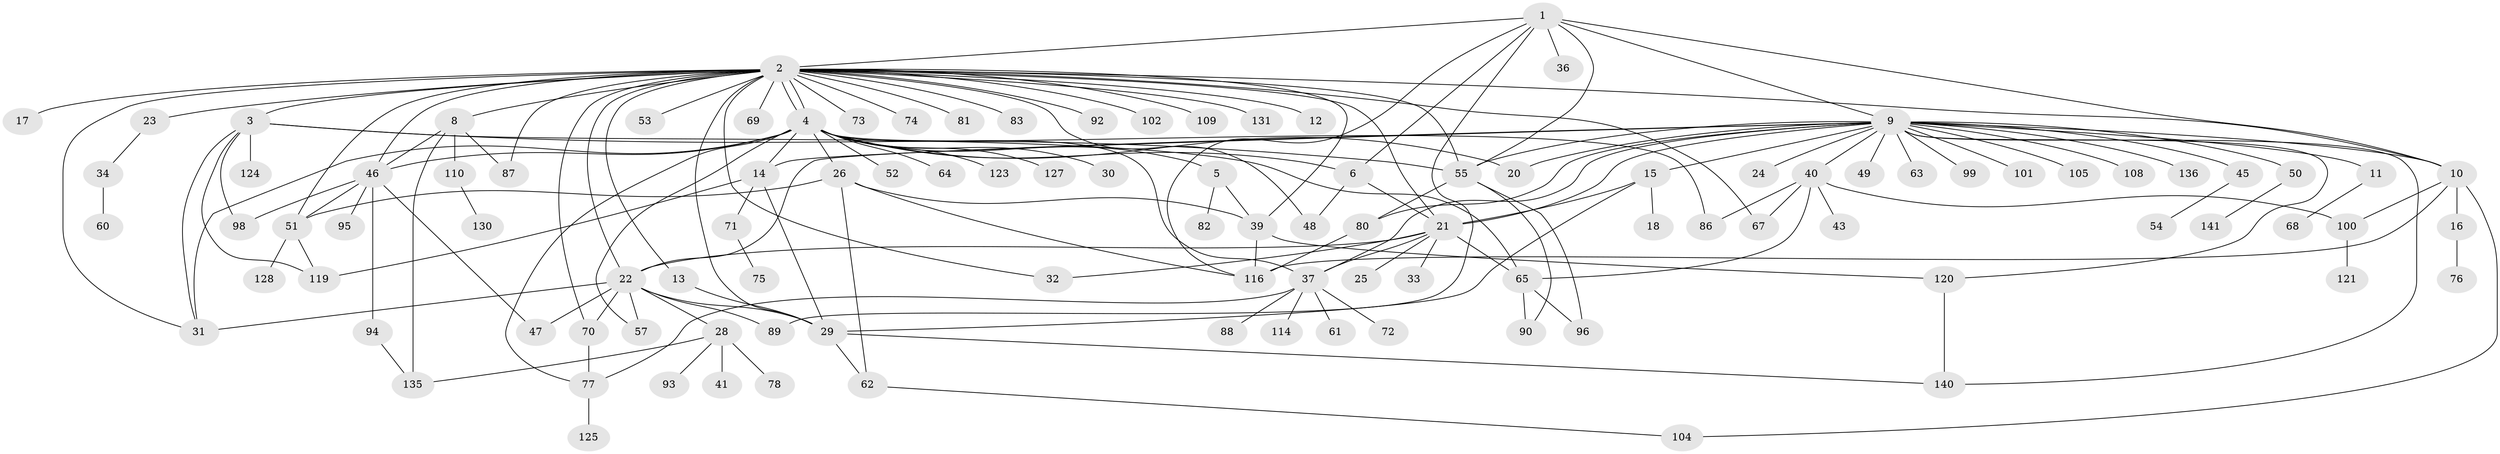 // original degree distribution, {8: 0.02127659574468085, 32: 0.0070921985815602835, 20: 0.0070921985815602835, 4: 0.04964539007092199, 2: 0.24822695035460993, 5: 0.0425531914893617, 23: 0.0070921985815602835, 1: 0.4326241134751773, 3: 0.10638297872340426, 10: 0.0070921985815602835, 9: 0.014184397163120567, 6: 0.03546099290780142, 7: 0.02127659574468085}
// Generated by graph-tools (version 1.1) at 2025/41/03/06/25 10:41:46]
// undirected, 107 vertices, 166 edges
graph export_dot {
graph [start="1"]
  node [color=gray90,style=filled];
  1 [super="+7"];
  2 [super="+27"];
  3 [super="+137"];
  4 [super="+106"];
  5 [super="+38"];
  6;
  8;
  9 [super="+56"];
  10 [super="+44"];
  11;
  12;
  13 [super="+138"];
  14 [super="+133"];
  15 [super="+19"];
  16;
  17;
  18 [super="+66"];
  20;
  21 [super="+115"];
  22 [super="+79"];
  23;
  24;
  25;
  26;
  28 [super="+107"];
  29 [super="+35"];
  30;
  31 [super="+59"];
  32;
  33;
  34;
  36;
  37 [super="+58"];
  39 [super="+129"];
  40 [super="+42"];
  41;
  43;
  45;
  46 [super="+111"];
  47 [super="+91"];
  48 [super="+118"];
  49;
  50;
  51;
  52;
  53;
  54 [super="+113"];
  55;
  57 [super="+117"];
  60;
  61;
  62;
  63;
  64;
  65 [super="+84"];
  67;
  68;
  69;
  70 [super="+85"];
  71;
  72;
  73;
  74;
  75;
  76;
  77;
  78;
  80 [super="+103"];
  81;
  82;
  83;
  86 [super="+139"];
  87 [super="+134"];
  88;
  89;
  90;
  92;
  93;
  94;
  95;
  96 [super="+97"];
  98 [super="+112"];
  99;
  100;
  101;
  102;
  104;
  105;
  108;
  109;
  110;
  114;
  116;
  119;
  120 [super="+122"];
  121 [super="+126"];
  123;
  124;
  125;
  127 [super="+132"];
  128;
  130;
  131;
  135;
  136;
  140;
  141;
  1 -- 2;
  1 -- 6;
  1 -- 9;
  1 -- 10;
  1 -- 36;
  1 -- 55;
  1 -- 116;
  1 -- 89;
  2 -- 3;
  2 -- 4;
  2 -- 4;
  2 -- 8;
  2 -- 12;
  2 -- 13;
  2 -- 17;
  2 -- 21;
  2 -- 22 [weight=3];
  2 -- 23;
  2 -- 31;
  2 -- 32;
  2 -- 39;
  2 -- 46;
  2 -- 51 [weight=2];
  2 -- 53;
  2 -- 55;
  2 -- 67;
  2 -- 69;
  2 -- 70;
  2 -- 73;
  2 -- 81;
  2 -- 83;
  2 -- 87;
  2 -- 92;
  2 -- 102;
  2 -- 109;
  2 -- 131;
  2 -- 74;
  2 -- 29;
  2 -- 48;
  2 -- 10;
  3 -- 31;
  3 -- 55;
  3 -- 98;
  3 -- 119;
  3 -- 124;
  3 -- 65;
  4 -- 5;
  4 -- 6;
  4 -- 14;
  4 -- 20;
  4 -- 26;
  4 -- 30;
  4 -- 31;
  4 -- 46;
  4 -- 52;
  4 -- 57;
  4 -- 64;
  4 -- 77;
  4 -- 86 [weight=2];
  4 -- 123;
  4 -- 127;
  4 -- 37;
  5 -- 39;
  5 -- 82;
  6 -- 21;
  6 -- 48;
  8 -- 46;
  8 -- 87;
  8 -- 110;
  8 -- 135;
  9 -- 10;
  9 -- 11;
  9 -- 15;
  9 -- 20;
  9 -- 21;
  9 -- 24;
  9 -- 37;
  9 -- 40;
  9 -- 45;
  9 -- 49;
  9 -- 50;
  9 -- 55;
  9 -- 63;
  9 -- 80;
  9 -- 99;
  9 -- 101;
  9 -- 105;
  9 -- 120;
  9 -- 136;
  9 -- 140;
  9 -- 108;
  9 -- 22;
  9 -- 14;
  10 -- 16;
  10 -- 116;
  10 -- 100;
  10 -- 104;
  11 -- 68;
  13 -- 29;
  14 -- 71;
  14 -- 119;
  14 -- 29;
  15 -- 18;
  15 -- 21;
  15 -- 29;
  16 -- 76;
  21 -- 25;
  21 -- 33;
  21 -- 37;
  21 -- 65;
  21 -- 32;
  21 -- 22;
  22 -- 28;
  22 -- 31 [weight=2];
  22 -- 47;
  22 -- 89;
  22 -- 29;
  22 -- 57;
  22 -- 70;
  23 -- 34;
  26 -- 39;
  26 -- 51;
  26 -- 62;
  26 -- 116;
  28 -- 41;
  28 -- 78;
  28 -- 93;
  28 -- 135;
  29 -- 140;
  29 -- 62;
  34 -- 60;
  37 -- 114;
  37 -- 61;
  37 -- 72;
  37 -- 88;
  37 -- 77;
  39 -- 116;
  39 -- 120;
  40 -- 65;
  40 -- 67;
  40 -- 86;
  40 -- 100;
  40 -- 43;
  45 -- 54;
  46 -- 51;
  46 -- 94;
  46 -- 95;
  46 -- 98;
  46 -- 47;
  50 -- 141;
  51 -- 119;
  51 -- 128;
  55 -- 90;
  55 -- 96;
  55 -- 80;
  62 -- 104;
  65 -- 90;
  65 -- 96;
  70 -- 77;
  71 -- 75;
  77 -- 125;
  80 -- 116;
  94 -- 135;
  100 -- 121;
  110 -- 130;
  120 -- 140;
}
